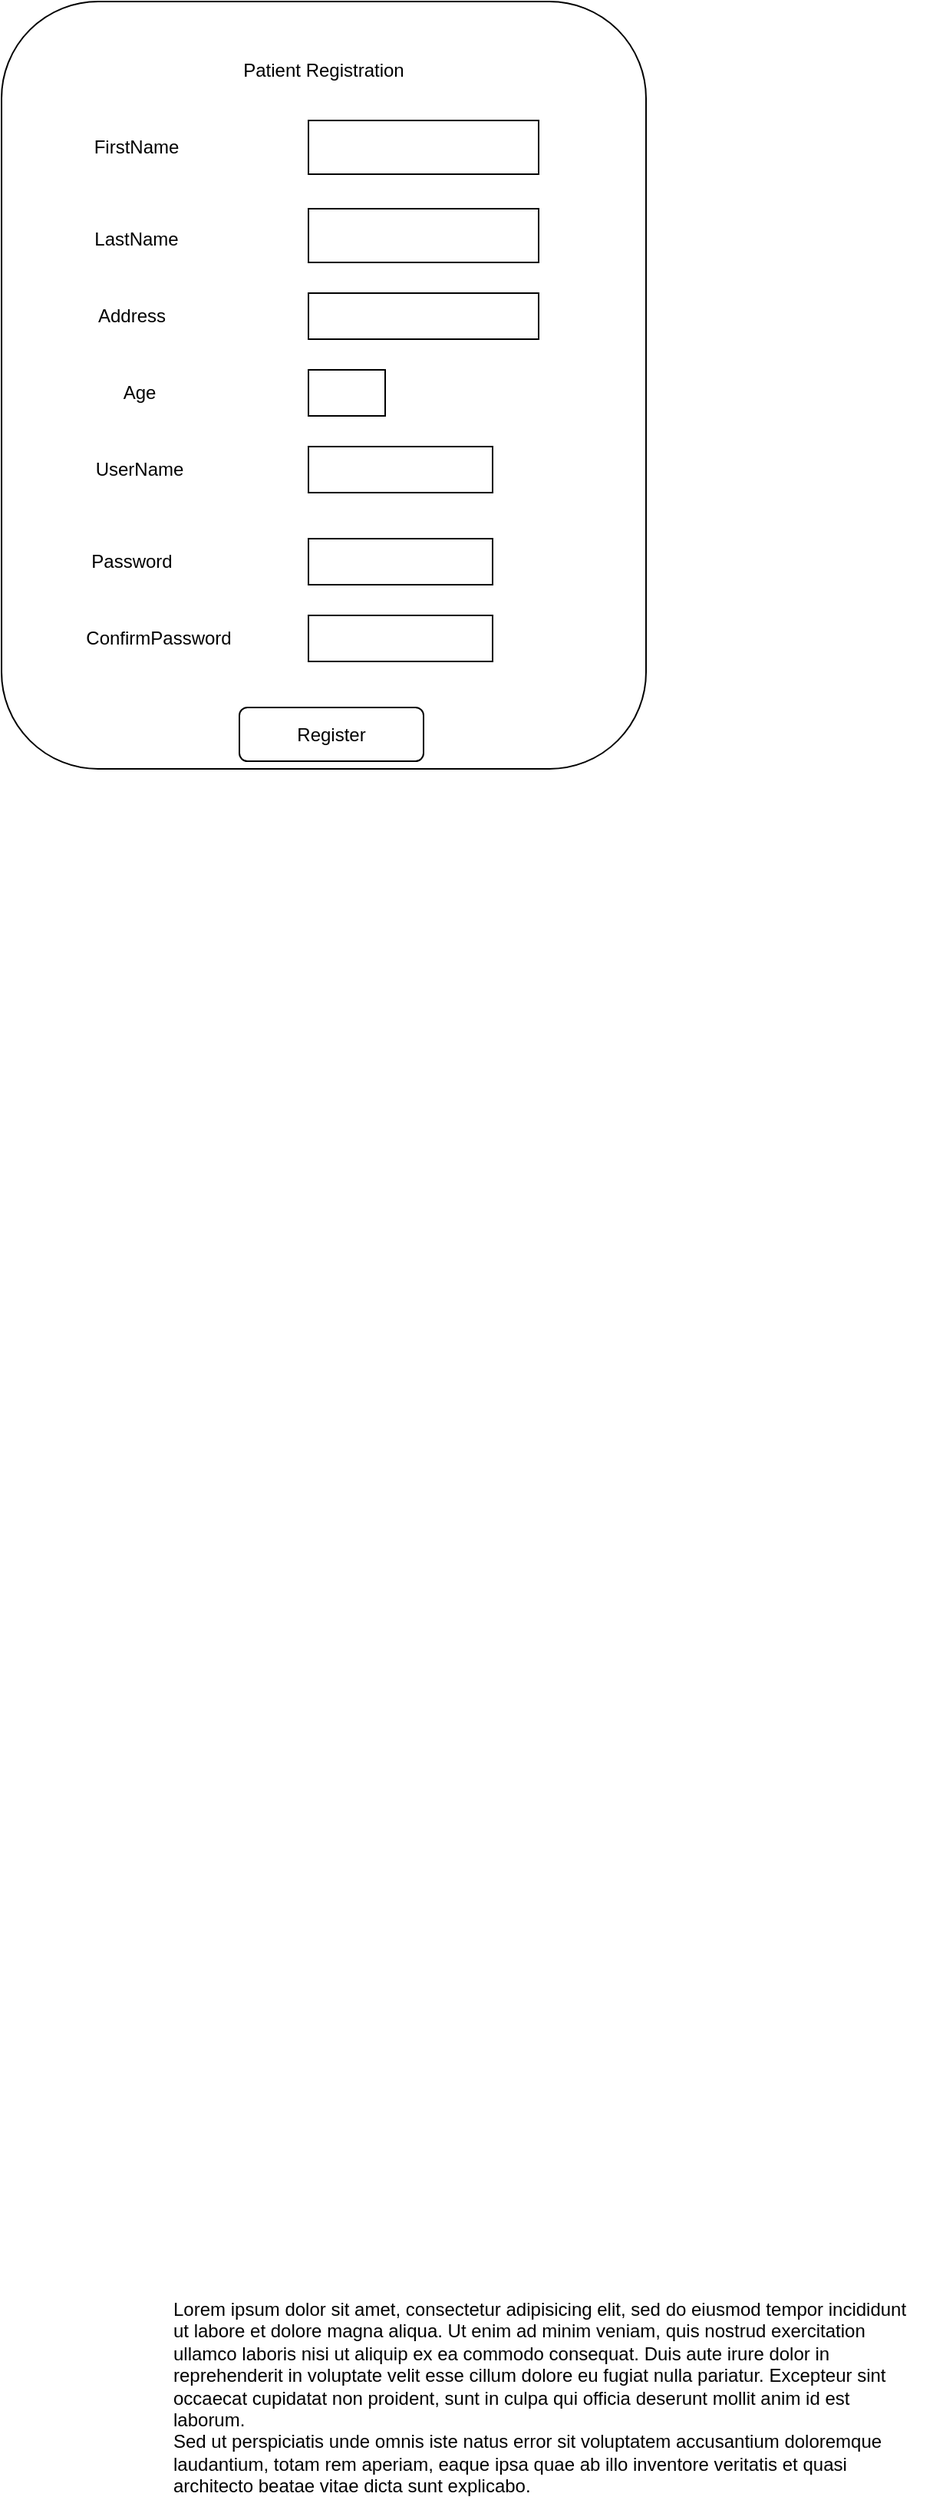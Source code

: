 <mxfile version="21.2.8" type="device">
  <diagram name="Page-1" id="2cc2dc42-3aac-f2a9-1cec-7a8b7cbee084">
    <mxGraphModel dx="780" dy="1394" grid="1" gridSize="10" guides="1" tooltips="1" connect="1" arrows="1" fold="1" page="1" pageScale="1" pageWidth="1100" pageHeight="850" background="none" math="0" shadow="0">
      <root>
        <mxCell id="0" />
        <mxCell id="1" parent="0" />
        <mxCell id="HQzWvRo_yw34zYKtN92w-1" value="" style="rounded=1;whiteSpace=wrap;html=1;" parent="1" vertex="1">
          <mxGeometry x="190" y="-790" width="420" height="500" as="geometry" />
        </mxCell>
        <mxCell id="7026571954dc6520-36" value="Lorem ipsum dolor sit amet, consectetur adipisicing elit, sed do eiusmod tempor incididunt ut labore et dolore magna aliqua. Ut enim ad minim veniam, quis nostrud exercitation ullamco laboris nisi ut aliquip ex ea commodo consequat. Duis aute irure dolor in reprehenderit in voluptate velit esse cillum dolore eu fugiat nulla pariatur. Excepteur sint occaecat cupidatat non proident, sunt in culpa qui officia deserunt mollit anim id est laborum.&lt;br&gt;Sed ut perspiciatis unde omnis iste natus error sit voluptatem accusantium doloremque laudantium, totam rem aperiam, eaque ipsa quae ab illo inventore veritatis et quasi architecto beatae vitae dicta sunt explicabo.&amp;nbsp;" style="text;spacingTop=-5;whiteSpace=wrap;html=1;align=left;fontSize=12;fontFamily=Helvetica;fillColor=none;strokeColor=none;rounded=0;shadow=1;labelBackgroundColor=none;" parent="1" vertex="1">
          <mxGeometry x="300" y="705" width="490" height="125" as="geometry" />
        </mxCell>
        <mxCell id="HQzWvRo_yw34zYKtN92w-2" value="Patient Registration" style="text;html=1;strokeColor=none;fillColor=none;align=center;verticalAlign=middle;whiteSpace=wrap;rounded=0;" parent="1" vertex="1">
          <mxGeometry x="335" y="-780" width="130" height="70" as="geometry" />
        </mxCell>
        <mxCell id="HQzWvRo_yw34zYKtN92w-3" value="FirstName" style="text;html=1;strokeColor=none;fillColor=none;align=center;verticalAlign=middle;whiteSpace=wrap;rounded=0;" parent="1" vertex="1">
          <mxGeometry x="218" y="-710" width="120" height="30" as="geometry" />
        </mxCell>
        <mxCell id="HQzWvRo_yw34zYKtN92w-4" value="Age" style="text;html=1;strokeColor=none;fillColor=none;align=center;verticalAlign=middle;whiteSpace=wrap;rounded=0;" parent="1" vertex="1">
          <mxGeometry x="225" y="-550" width="110" height="30" as="geometry" />
        </mxCell>
        <mxCell id="HQzWvRo_yw34zYKtN92w-5" value="" style="rounded=0;whiteSpace=wrap;html=1;" parent="1" vertex="1">
          <mxGeometry x="390" y="-712.5" width="150" height="35" as="geometry" />
        </mxCell>
        <mxCell id="HQzWvRo_yw34zYKtN92w-6" value="" style="rounded=0;whiteSpace=wrap;html=1;" parent="1" vertex="1">
          <mxGeometry x="390" y="-600" width="150" height="30" as="geometry" />
        </mxCell>
        <mxCell id="HQzWvRo_yw34zYKtN92w-8" value="Register" style="rounded=1;whiteSpace=wrap;html=1;" parent="1" vertex="1">
          <mxGeometry x="345" y="-330" width="120" height="35" as="geometry" />
        </mxCell>
        <mxCell id="RRgBrUO-3Oh7JdnmOl58-2" value="Address" style="text;html=1;strokeColor=none;fillColor=none;align=center;verticalAlign=middle;whiteSpace=wrap;rounded=0;" vertex="1" parent="1">
          <mxGeometry x="215" y="-600" width="120" height="30" as="geometry" />
        </mxCell>
        <mxCell id="RRgBrUO-3Oh7JdnmOl58-3" value="LastName" style="text;html=1;strokeColor=none;fillColor=none;align=center;verticalAlign=middle;whiteSpace=wrap;rounded=0;" vertex="1" parent="1">
          <mxGeometry x="218" y="-650" width="120" height="30" as="geometry" />
        </mxCell>
        <mxCell id="RRgBrUO-3Oh7JdnmOl58-4" value="" style="rounded=0;whiteSpace=wrap;html=1;" vertex="1" parent="1">
          <mxGeometry x="390" y="-655" width="150" height="35" as="geometry" />
        </mxCell>
        <mxCell id="RRgBrUO-3Oh7JdnmOl58-5" value="" style="rounded=0;whiteSpace=wrap;html=1;" vertex="1" parent="1">
          <mxGeometry x="390" y="-550" width="50" height="30" as="geometry" />
        </mxCell>
        <mxCell id="RRgBrUO-3Oh7JdnmOl58-6" value="" style="rounded=0;whiteSpace=wrap;html=1;" vertex="1" parent="1">
          <mxGeometry x="390" y="-500" width="120" height="30" as="geometry" />
        </mxCell>
        <mxCell id="RRgBrUO-3Oh7JdnmOl58-7" value="UserName" style="text;html=1;strokeColor=none;fillColor=none;align=center;verticalAlign=middle;whiteSpace=wrap;rounded=0;" vertex="1" parent="1">
          <mxGeometry x="250" y="-500" width="60" height="30" as="geometry" />
        </mxCell>
        <mxCell id="RRgBrUO-3Oh7JdnmOl58-8" value="Password" style="text;html=1;strokeColor=none;fillColor=none;align=center;verticalAlign=middle;whiteSpace=wrap;rounded=0;" vertex="1" parent="1">
          <mxGeometry x="245" y="-440" width="60" height="30" as="geometry" />
        </mxCell>
        <mxCell id="RRgBrUO-3Oh7JdnmOl58-9" value="" style="rounded=0;whiteSpace=wrap;html=1;" vertex="1" parent="1">
          <mxGeometry x="390" y="-440" width="120" height="30" as="geometry" />
        </mxCell>
        <mxCell id="RRgBrUO-3Oh7JdnmOl58-10" value="ConfirmPassword" style="text;html=1;strokeColor=none;fillColor=none;align=center;verticalAlign=middle;whiteSpace=wrap;rounded=0;" vertex="1" parent="1">
          <mxGeometry x="245" y="-390" width="95" height="30" as="geometry" />
        </mxCell>
        <mxCell id="RRgBrUO-3Oh7JdnmOl58-11" value="" style="rounded=0;whiteSpace=wrap;html=1;" vertex="1" parent="1">
          <mxGeometry x="390" y="-390" width="120" height="30" as="geometry" />
        </mxCell>
      </root>
    </mxGraphModel>
  </diagram>
</mxfile>
